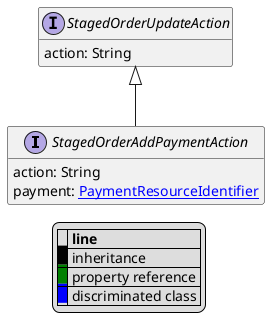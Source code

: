@startuml

hide empty fields
hide empty methods
legend
|= |= line |
|<back:black>   </back>| inheritance |
|<back:green>   </back>| property reference |
|<back:blue>   </back>| discriminated class |
endlegend
interface StagedOrderAddPaymentAction [[StagedOrderAddPaymentAction.svg]] extends StagedOrderUpdateAction {
    action: String
    payment: [[PaymentResourceIdentifier.svg PaymentResourceIdentifier]]
}
interface StagedOrderUpdateAction [[StagedOrderUpdateAction.svg]]  {
    action: String
}





@enduml
